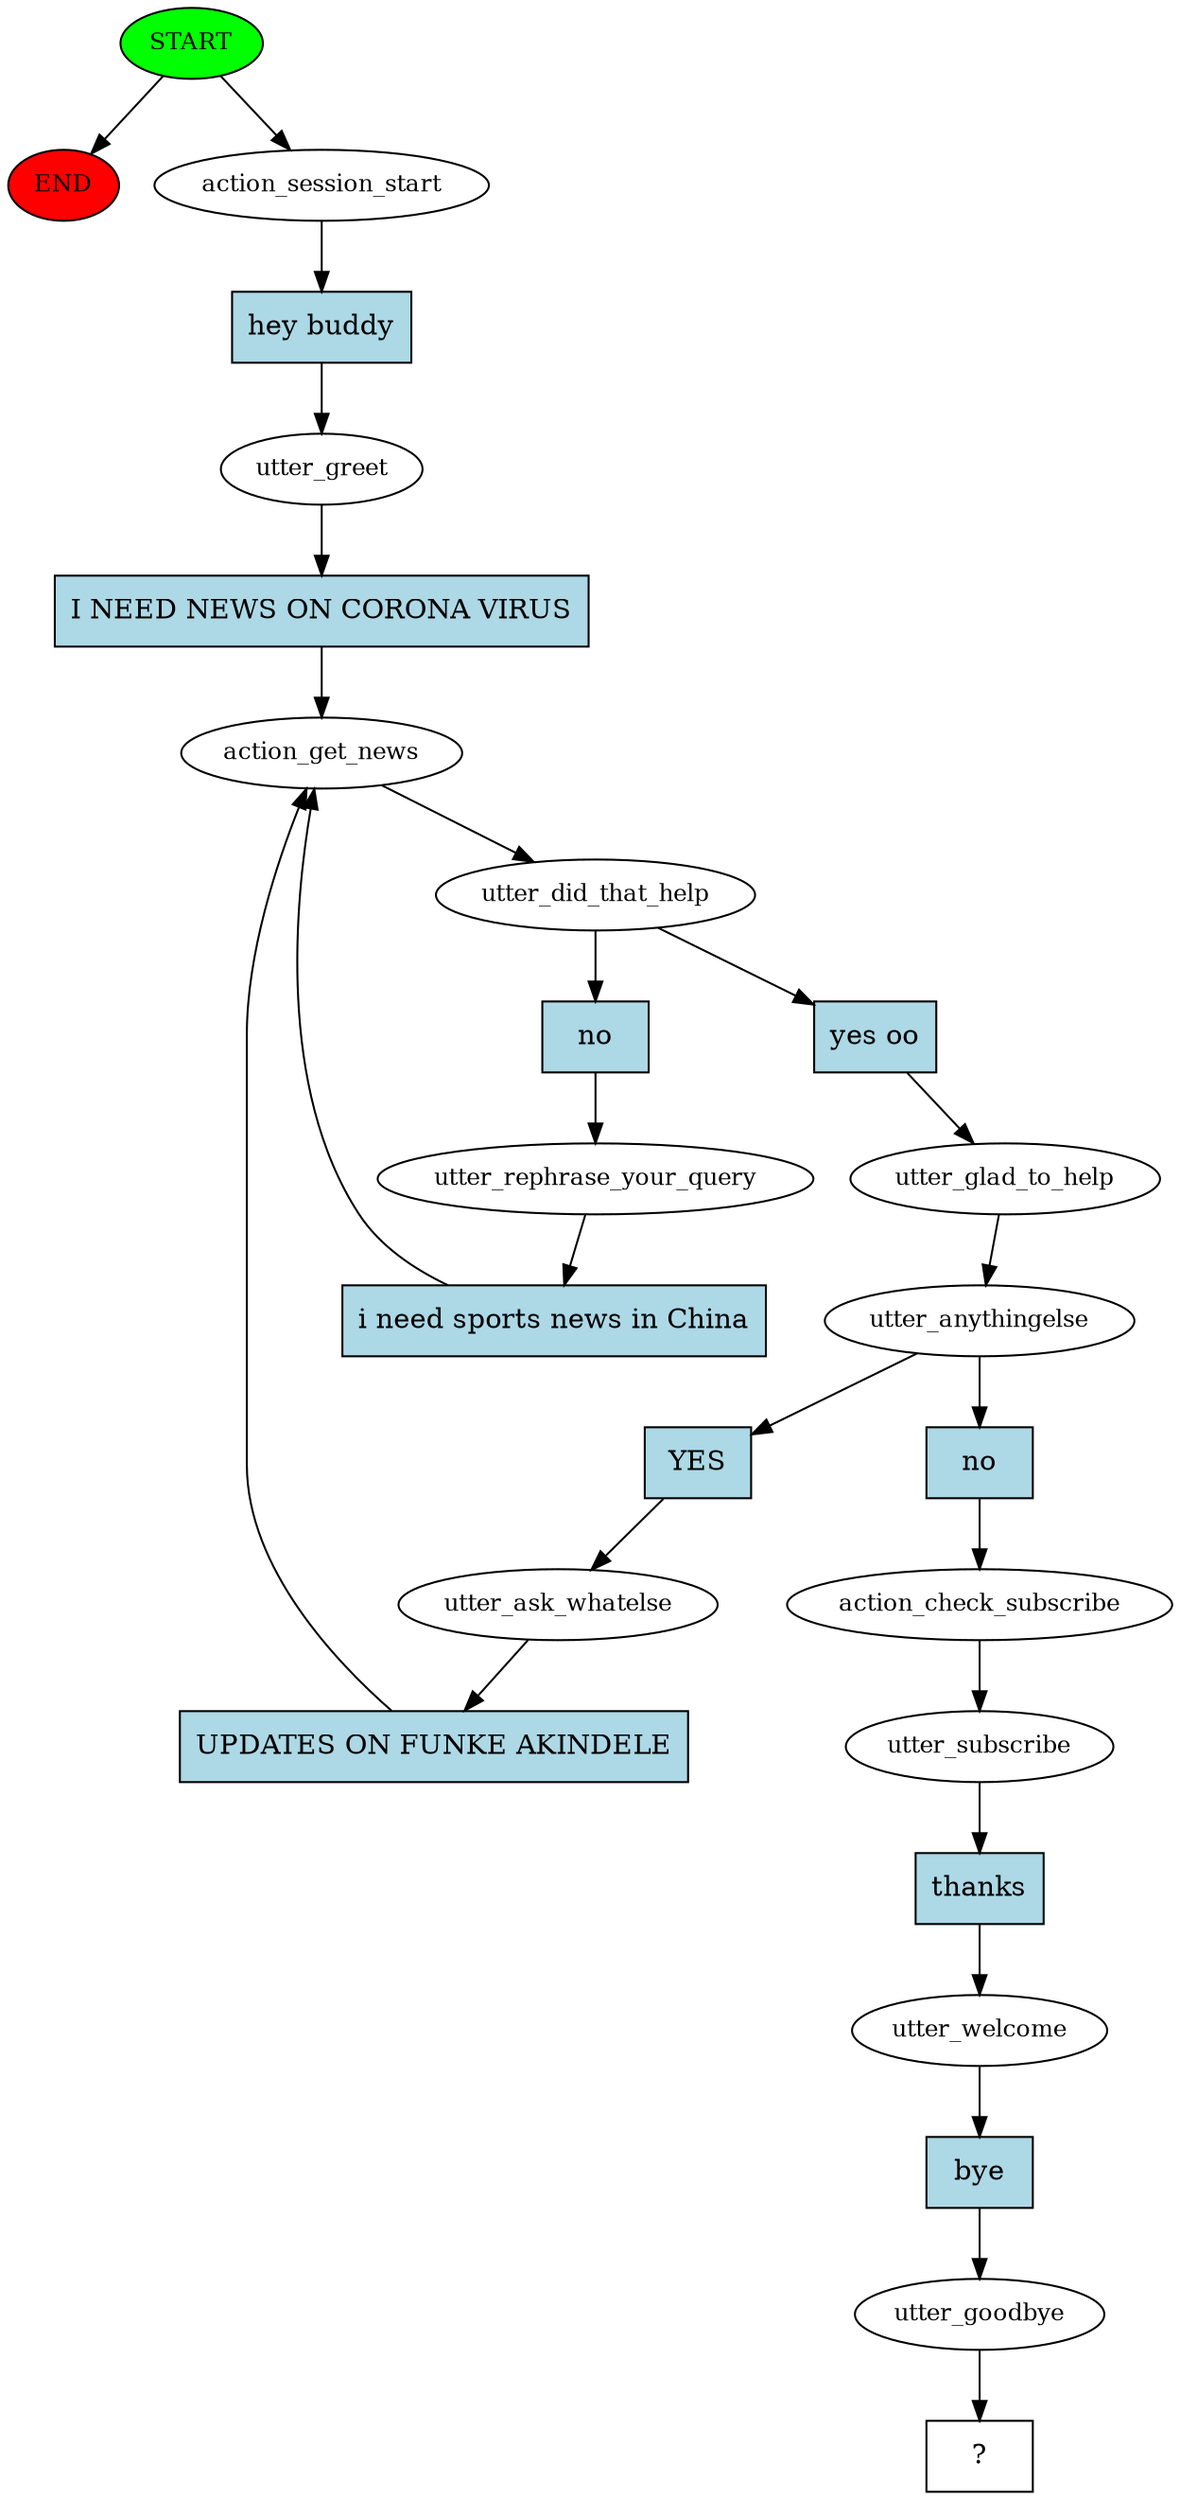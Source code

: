 digraph  {
0 [class="start active", fillcolor=green, fontsize=12, label=START, style=filled];
"-1" [class=end, fillcolor=red, fontsize=12, label=END, style=filled];
1 [class=active, fontsize=12, label=action_session_start];
2 [class=active, fontsize=12, label=utter_greet];
3 [class=active, fontsize=12, label=action_get_news];
4 [class=active, fontsize=12, label=utter_did_that_help];
5 [class=active, fontsize=12, label=utter_glad_to_help];
6 [class=active, fontsize=12, label=utter_anythingelse];
7 [class=active, fontsize=12, label=utter_ask_whatelse];
10 [class=active, fontsize=12, label=utter_rephrase_your_query];
15 [class=active, fontsize=12, label=action_check_subscribe];
16 [class=active, fontsize=12, label=utter_subscribe];
17 [class=active, fontsize=12, label=utter_welcome];
18 [class=active, fontsize=12, label=utter_goodbye];
19 [class="intent dashed active", label="  ?  ", shape=rect];
20 [class="intent active", fillcolor=lightblue, label="hey buddy", shape=rect, style=filled];
21 [class="intent active", fillcolor=lightblue, label="I NEED NEWS ON CORONA VIRUS", shape=rect, style=filled];
22 [class="intent active", fillcolor=lightblue, label="yes oo", shape=rect, style=filled];
23 [class="intent active", fillcolor=lightblue, label=no, shape=rect, style=filled];
24 [class="intent active", fillcolor=lightblue, label=YES, shape=rect, style=filled];
25 [class="intent active", fillcolor=lightblue, label=no, shape=rect, style=filled];
26 [class="intent active", fillcolor=lightblue, label="UPDATES ON FUNKE AKINDELE", shape=rect, style=filled];
27 [class="intent active", fillcolor=lightblue, label="i need sports news in China", shape=rect, style=filled];
28 [class="intent active", fillcolor=lightblue, label=thanks, shape=rect, style=filled];
29 [class="intent active", fillcolor=lightblue, label=bye, shape=rect, style=filled];
0 -> "-1"  [class="", key=NONE, label=""];
0 -> 1  [class=active, key=NONE, label=""];
1 -> 20  [class=active, key=0];
2 -> 21  [class=active, key=0];
3 -> 4  [class=active, key=NONE, label=""];
4 -> 22  [class=active, key=0];
4 -> 23  [class=active, key=0];
5 -> 6  [class=active, key=NONE, label=""];
6 -> 24  [class=active, key=0];
6 -> 25  [class=active, key=0];
7 -> 26  [class=active, key=0];
10 -> 27  [class=active, key=0];
15 -> 16  [class=active, key=NONE, label=""];
16 -> 28  [class=active, key=0];
17 -> 29  [class=active, key=0];
18 -> 19  [class=active, key=NONE, label=""];
20 -> 2  [class=active, key=0];
21 -> 3  [class=active, key=0];
22 -> 5  [class=active, key=0];
23 -> 10  [class=active, key=0];
24 -> 7  [class=active, key=0];
25 -> 15  [class=active, key=0];
26 -> 3  [class=active, key=0];
27 -> 3  [class=active, key=0];
28 -> 17  [class=active, key=0];
29 -> 18  [class=active, key=0];
}
